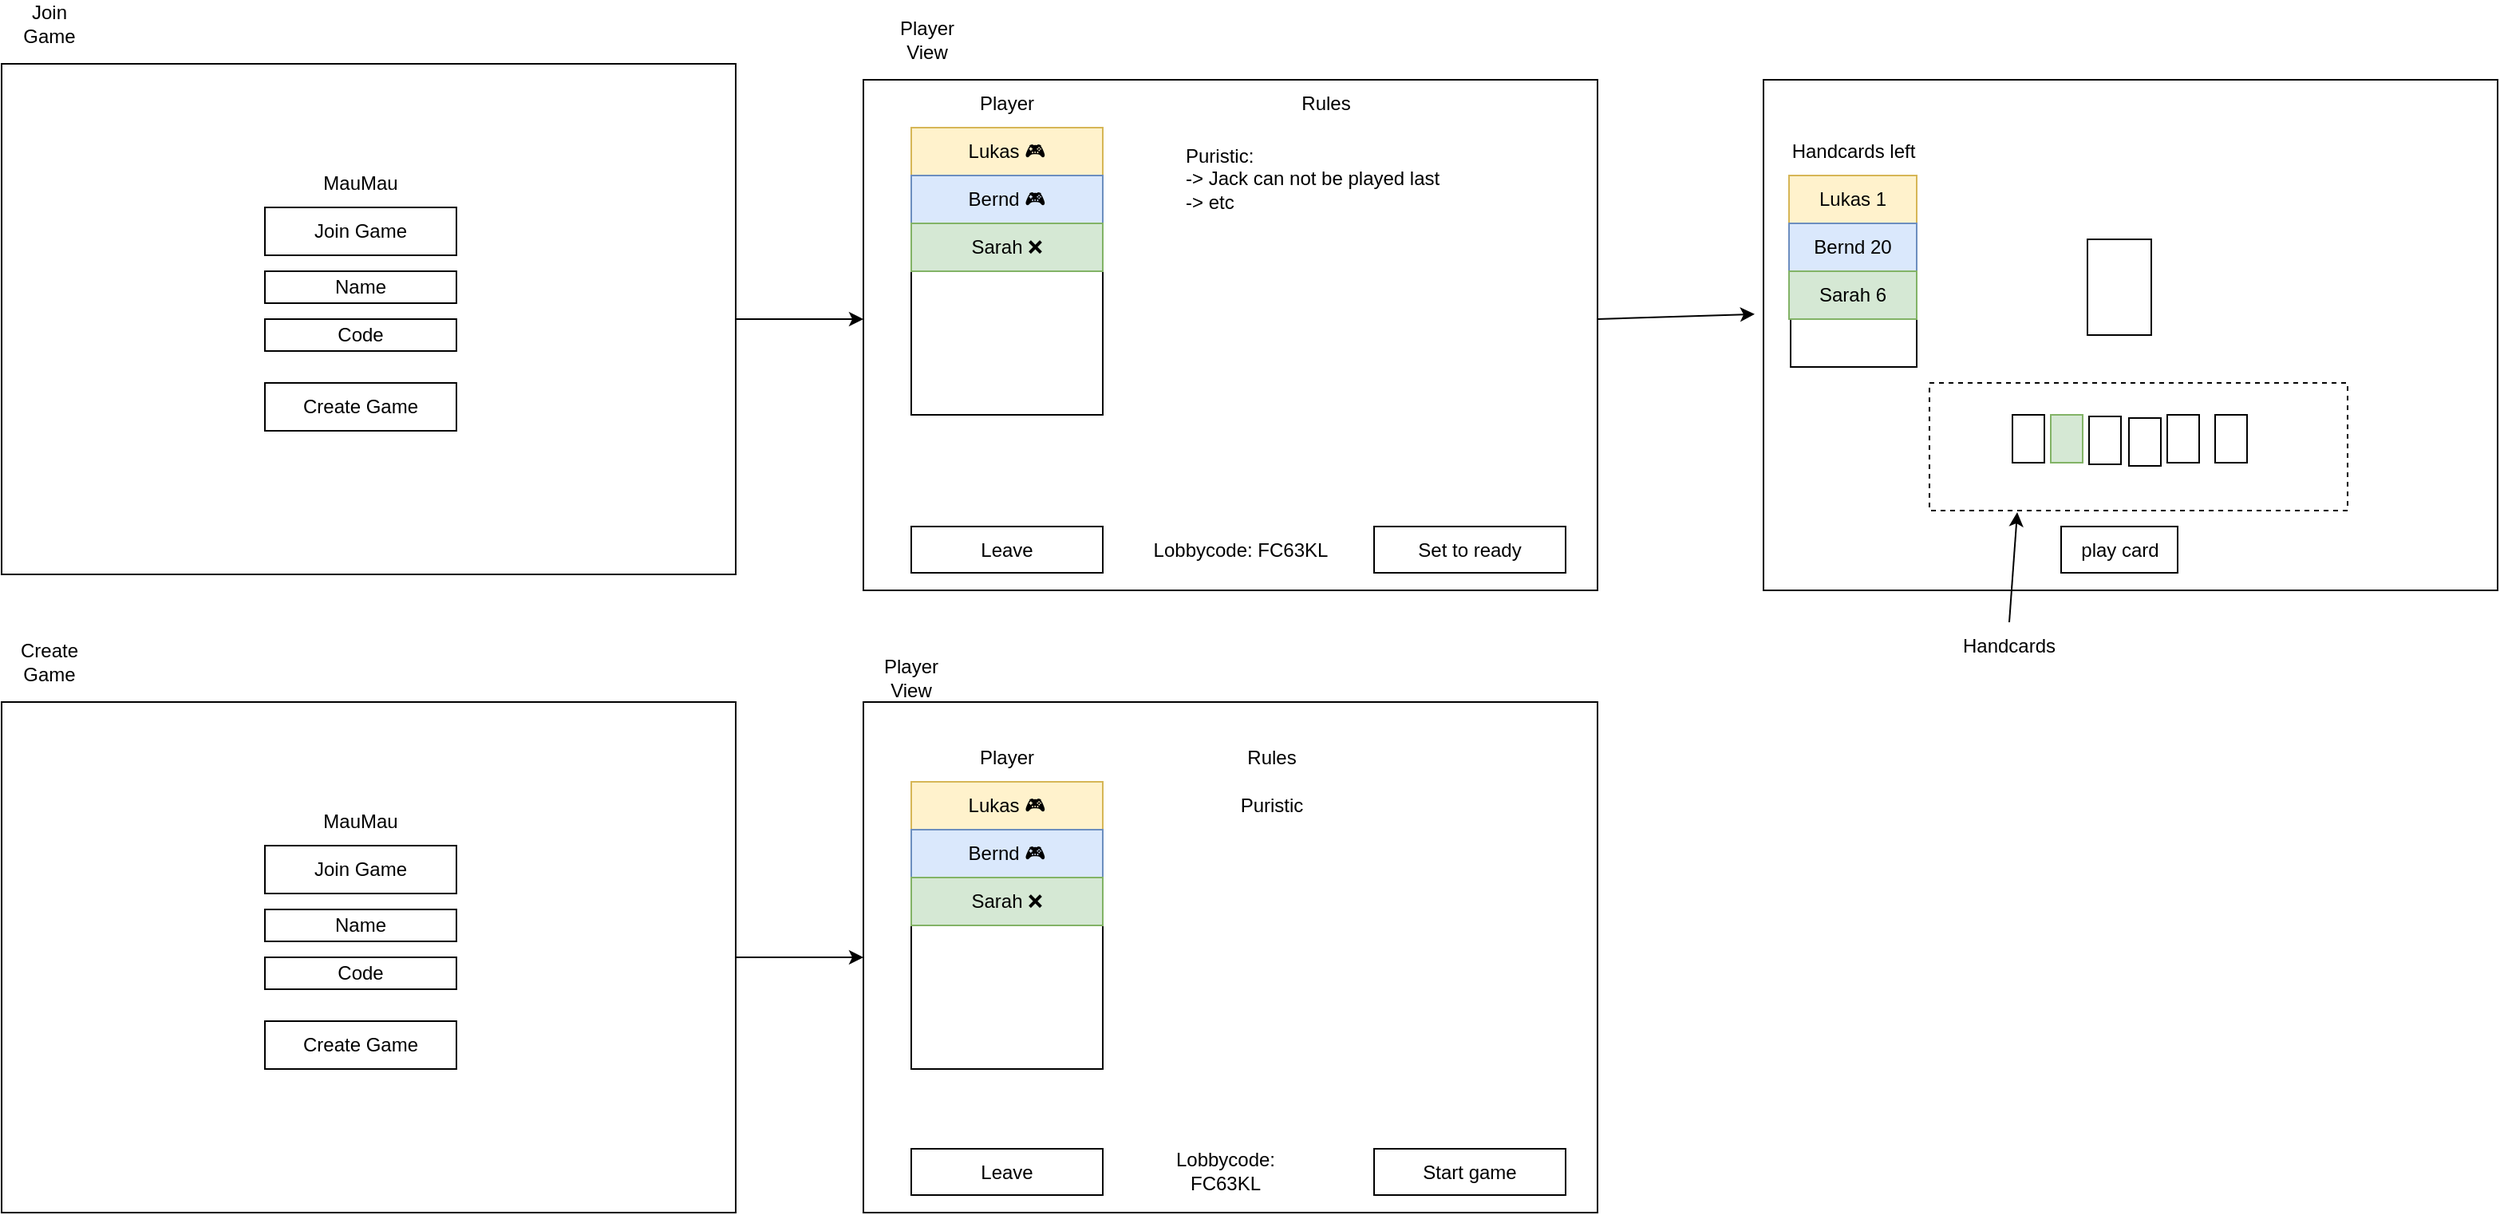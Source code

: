 <mxfile>
    <diagram name="Seite-1" id="Vo2bzJwYtOl2JpAORBUL">
        <mxGraphModel dx="656" dy="514" grid="1" gridSize="10" guides="1" tooltips="1" connect="1" arrows="1" fold="1" page="1" pageScale="1" pageWidth="827" pageHeight="1169" math="0" shadow="0">
            <root>
                <mxCell id="0"/>
                <mxCell id="1" parent="0"/>
                <mxCell id="gM5_TtbuUqLfuSXUXOJD-10" value="" style="rounded=0;whiteSpace=wrap;html=1;movable=1;resizable=1;rotatable=1;deletable=1;editable=1;locked=0;connectable=1;" parent="1" vertex="1">
                    <mxGeometry x="1194" y="240" width="460" height="320" as="geometry"/>
                </mxCell>
                <mxCell id="gM5_TtbuUqLfuSXUXOJD-74" value="" style="rounded=0;whiteSpace=wrap;html=1;dashed=1;" parent="1" vertex="1">
                    <mxGeometry x="1298" y="430" width="262" height="80" as="geometry"/>
                </mxCell>
                <mxCell id="gM5_TtbuUqLfuSXUXOJD-7" value="" style="edgeStyle=orthogonalEdgeStyle;rounded=0;orthogonalLoop=1;jettySize=auto;html=1;" parent="1" source="gM5_TtbuUqLfuSXUXOJD-1" edge="1">
                    <mxGeometry relative="1" as="geometry">
                        <mxPoint x="630" y="390" as="targetPoint"/>
                    </mxGeometry>
                </mxCell>
                <mxCell id="gM5_TtbuUqLfuSXUXOJD-1" value="" style="rounded=0;whiteSpace=wrap;html=1;" parent="1" vertex="1">
                    <mxGeometry x="90" y="230" width="460" height="320" as="geometry"/>
                </mxCell>
                <mxCell id="gM5_TtbuUqLfuSXUXOJD-5" value="Create Game" style="rounded=0;whiteSpace=wrap;html=1;" parent="1" vertex="1">
                    <mxGeometry x="255" y="430" width="120" height="30" as="geometry"/>
                </mxCell>
                <mxCell id="gM5_TtbuUqLfuSXUXOJD-8" value="Join Game" style="text;html=1;strokeColor=none;fillColor=none;align=center;verticalAlign=middle;whiteSpace=wrap;rounded=0;" parent="1" vertex="1">
                    <mxGeometry x="90" y="190" width="60" height="30" as="geometry"/>
                </mxCell>
                <mxCell id="gM5_TtbuUqLfuSXUXOJD-18" value="" style="group" parent="1" vertex="1" connectable="0">
                    <mxGeometry x="1397" y="340" width="40" height="60" as="geometry"/>
                </mxCell>
                <mxCell id="gM5_TtbuUqLfuSXUXOJD-16" value="" style="rounded=0;whiteSpace=wrap;html=1;" parent="gM5_TtbuUqLfuSXUXOJD-18" vertex="1">
                    <mxGeometry width="40" height="60" as="geometry"/>
                </mxCell>
                <mxCell id="gM5_TtbuUqLfuSXUXOJD-17" value="" style="shape=image;html=1;verticalAlign=top;verticalLabelPosition=bottom;labelBackgroundColor=#ffffff;imageAspect=0;aspect=fixed;image=https://cdn0.iconfinder.com/data/icons/phosphor-fill-vol-4/256/spade-fill-128.png" parent="gM5_TtbuUqLfuSXUXOJD-18" vertex="1">
                    <mxGeometry x="8" y="18" width="24" height="24" as="geometry"/>
                </mxCell>
                <mxCell id="gM5_TtbuUqLfuSXUXOJD-19" value="" style="group" parent="1" vertex="1" connectable="0">
                    <mxGeometry x="1350" y="450" width="20" height="30" as="geometry"/>
                </mxCell>
                <mxCell id="gM5_TtbuUqLfuSXUXOJD-20" value="" style="rounded=0;whiteSpace=wrap;html=1;" parent="gM5_TtbuUqLfuSXUXOJD-19" vertex="1">
                    <mxGeometry width="20" height="30" as="geometry"/>
                </mxCell>
                <mxCell id="gM5_TtbuUqLfuSXUXOJD-21" value="" style="shape=image;html=1;verticalAlign=top;verticalLabelPosition=bottom;labelBackgroundColor=#ffffff;imageAspect=0;aspect=fixed;image=https://cdn0.iconfinder.com/data/icons/phosphor-fill-vol-4/256/spade-fill-128.png" parent="gM5_TtbuUqLfuSXUXOJD-19" vertex="1">
                    <mxGeometry x="4" y="9" width="10.667" height="10.667" as="geometry"/>
                </mxCell>
                <mxCell id="gM5_TtbuUqLfuSXUXOJD-22" value="" style="group;fillColor=#d5e8d4;strokeColor=#82b366;" parent="1" vertex="1" connectable="0">
                    <mxGeometry x="1374" y="450" width="20" height="30" as="geometry"/>
                </mxCell>
                <mxCell id="gM5_TtbuUqLfuSXUXOJD-23" value="" style="rounded=0;whiteSpace=wrap;html=1;fillColor=#D5E8D4;strokeColor=#82b366;" parent="gM5_TtbuUqLfuSXUXOJD-22" vertex="1">
                    <mxGeometry width="20" height="30" as="geometry"/>
                </mxCell>
                <mxCell id="gM5_TtbuUqLfuSXUXOJD-24" value="" style="shape=image;html=1;verticalAlign=top;verticalLabelPosition=bottom;labelBackgroundColor=#ffffff;imageAspect=0;aspect=fixed;image=https://cdn0.iconfinder.com/data/icons/phosphor-fill-vol-4/256/spade-fill-128.png" parent="gM5_TtbuUqLfuSXUXOJD-22" vertex="1">
                    <mxGeometry x="4" y="9" width="10.667" height="10.667" as="geometry"/>
                </mxCell>
                <mxCell id="gM5_TtbuUqLfuSXUXOJD-25" value="" style="group" parent="1" vertex="1" connectable="0">
                    <mxGeometry x="1398" y="451" width="20" height="30" as="geometry"/>
                </mxCell>
                <mxCell id="gM5_TtbuUqLfuSXUXOJD-26" value="" style="rounded=0;whiteSpace=wrap;html=1;" parent="gM5_TtbuUqLfuSXUXOJD-25" vertex="1">
                    <mxGeometry width="20" height="30" as="geometry"/>
                </mxCell>
                <mxCell id="gM5_TtbuUqLfuSXUXOJD-27" value="" style="shape=image;html=1;verticalAlign=top;verticalLabelPosition=bottom;labelBackgroundColor=#ffffff;imageAspect=0;aspect=fixed;image=https://cdn0.iconfinder.com/data/icons/phosphor-fill-vol-4/256/spade-fill-128.png" parent="gM5_TtbuUqLfuSXUXOJD-25" vertex="1">
                    <mxGeometry x="4" y="9" width="10.667" height="10.667" as="geometry"/>
                </mxCell>
                <mxCell id="gM5_TtbuUqLfuSXUXOJD-28" value="" style="group" parent="1" vertex="1" connectable="0">
                    <mxGeometry x="1423" y="452" width="20" height="30" as="geometry"/>
                </mxCell>
                <mxCell id="gM5_TtbuUqLfuSXUXOJD-29" value="" style="rounded=0;whiteSpace=wrap;html=1;" parent="gM5_TtbuUqLfuSXUXOJD-28" vertex="1">
                    <mxGeometry width="20" height="30" as="geometry"/>
                </mxCell>
                <mxCell id="gM5_TtbuUqLfuSXUXOJD-30" value="" style="shape=image;html=1;verticalAlign=top;verticalLabelPosition=bottom;labelBackgroundColor=#ffffff;imageAspect=0;aspect=fixed;image=https://cdn0.iconfinder.com/data/icons/phosphor-fill-vol-4/256/spade-fill-128.png" parent="gM5_TtbuUqLfuSXUXOJD-28" vertex="1">
                    <mxGeometry x="4" y="9" width="10.667" height="10.667" as="geometry"/>
                </mxCell>
                <mxCell id="gM5_TtbuUqLfuSXUXOJD-31" value="" style="group" parent="1" vertex="1" connectable="0">
                    <mxGeometry x="1447" y="450" width="20" height="30" as="geometry"/>
                </mxCell>
                <mxCell id="gM5_TtbuUqLfuSXUXOJD-32" value="" style="rounded=0;whiteSpace=wrap;html=1;" parent="gM5_TtbuUqLfuSXUXOJD-31" vertex="1">
                    <mxGeometry width="20" height="30" as="geometry"/>
                </mxCell>
                <mxCell id="gM5_TtbuUqLfuSXUXOJD-33" value="" style="shape=image;html=1;verticalAlign=top;verticalLabelPosition=bottom;labelBackgroundColor=#ffffff;imageAspect=0;aspect=fixed;image=https://cdn0.iconfinder.com/data/icons/phosphor-fill-vol-4/256/spade-fill-128.png" parent="gM5_TtbuUqLfuSXUXOJD-31" vertex="1">
                    <mxGeometry x="4" y="9" width="10.667" height="10.667" as="geometry"/>
                </mxCell>
                <mxCell id="gM5_TtbuUqLfuSXUXOJD-34" value="" style="group" parent="1" vertex="1" connectable="0">
                    <mxGeometry x="1477" y="450" width="20" height="30" as="geometry"/>
                </mxCell>
                <mxCell id="gM5_TtbuUqLfuSXUXOJD-35" value="" style="rounded=0;whiteSpace=wrap;html=1;" parent="gM5_TtbuUqLfuSXUXOJD-34" vertex="1">
                    <mxGeometry width="20" height="30" as="geometry"/>
                </mxCell>
                <mxCell id="gM5_TtbuUqLfuSXUXOJD-36" value="" style="shape=image;html=1;verticalAlign=top;verticalLabelPosition=bottom;labelBackgroundColor=#ffffff;imageAspect=0;aspect=fixed;image=https://cdn0.iconfinder.com/data/icons/phosphor-fill-vol-4/256/spade-fill-128.png" parent="gM5_TtbuUqLfuSXUXOJD-34" vertex="1">
                    <mxGeometry x="4" y="9" width="10.667" height="10.667" as="geometry"/>
                </mxCell>
                <mxCell id="gM5_TtbuUqLfuSXUXOJD-41" value="" style="rounded=0;whiteSpace=wrap;html=1;movable=0;resizable=0;rotatable=0;deletable=0;editable=0;locked=1;connectable=0;" parent="1" vertex="1">
                    <mxGeometry x="630" y="240" width="460" height="320" as="geometry"/>
                </mxCell>
                <mxCell id="gM5_TtbuUqLfuSXUXOJD-63" value="" style="rounded=0;whiteSpace=wrap;html=1;" parent="1" vertex="1">
                    <mxGeometry x="660" y="270" width="120" height="180" as="geometry"/>
                </mxCell>
                <mxCell id="gM5_TtbuUqLfuSXUXOJD-64" value="Player" style="text;html=1;strokeColor=none;fillColor=none;align=center;verticalAlign=middle;whiteSpace=wrap;rounded=0;" parent="1" vertex="1">
                    <mxGeometry x="690" y="240" width="60" height="30" as="geometry"/>
                </mxCell>
                <mxCell id="gM5_TtbuUqLfuSXUXOJD-65" value="Lukas 🎮" style="text;html=1;strokeColor=#d6b656;fillColor=#fff2cc;align=center;verticalAlign=middle;whiteSpace=wrap;rounded=0;" parent="1" vertex="1">
                    <mxGeometry x="660" y="270" width="120" height="30" as="geometry"/>
                </mxCell>
                <mxCell id="gM5_TtbuUqLfuSXUXOJD-66" value="Bernd 🎮" style="text;html=1;strokeColor=#6c8ebf;fillColor=#dae8fc;align=center;verticalAlign=middle;whiteSpace=wrap;rounded=0;" parent="1" vertex="1">
                    <mxGeometry x="660" y="300" width="120" height="30" as="geometry"/>
                </mxCell>
                <mxCell id="gM5_TtbuUqLfuSXUXOJD-67" value="Sarah ❌" style="text;html=1;strokeColor=#82b366;fillColor=#d5e8d4;align=center;verticalAlign=middle;whiteSpace=wrap;rounded=0;" parent="1" vertex="1">
                    <mxGeometry x="660" y="330" width="120" height="30" as="geometry"/>
                </mxCell>
                <mxCell id="gM5_TtbuUqLfuSXUXOJD-68" value="Rules" style="text;html=1;strokeColor=none;fillColor=none;align=center;verticalAlign=middle;whiteSpace=wrap;rounded=0;" parent="1" vertex="1">
                    <mxGeometry x="890" y="240" width="60" height="30" as="geometry"/>
                </mxCell>
                <mxCell id="gM5_TtbuUqLfuSXUXOJD-69" value="&lt;h1&gt;&lt;br&gt;&lt;/h1&gt;&lt;div&gt;Puristic:&lt;/div&gt;&lt;div&gt;-&amp;gt; Jack can not be played last&amp;nbsp;&lt;/div&gt;&lt;div&gt;-&amp;gt; etc&lt;/div&gt;" style="text;html=1;strokeColor=none;fillColor=none;spacing=5;spacingTop=-20;whiteSpace=wrap;overflow=hidden;rounded=0;" parent="1" vertex="1">
                    <mxGeometry x="827" y="230" width="190" height="120" as="geometry"/>
                </mxCell>
                <mxCell id="gM5_TtbuUqLfuSXUXOJD-70" value="Leave" style="rounded=0;whiteSpace=wrap;html=1;" parent="1" vertex="1">
                    <mxGeometry x="660" y="520" width="120" height="29" as="geometry"/>
                </mxCell>
                <mxCell id="gM5_TtbuUqLfuSXUXOJD-71" value="Set to ready" style="rounded=0;whiteSpace=wrap;html=1;" parent="1" vertex="1">
                    <mxGeometry x="950" y="520" width="120" height="29" as="geometry"/>
                </mxCell>
                <mxCell id="gM5_TtbuUqLfuSXUXOJD-72" value="Player View" style="text;html=1;strokeColor=none;fillColor=none;align=center;verticalAlign=middle;whiteSpace=wrap;rounded=0;" parent="1" vertex="1">
                    <mxGeometry x="640" y="200" width="60" height="30" as="geometry"/>
                </mxCell>
                <mxCell id="gM5_TtbuUqLfuSXUXOJD-73" value="" style="endArrow=classic;html=1;rounded=0;entryX=-0.012;entryY=0.459;entryDx=0;entryDy=0;entryPerimeter=0;" parent="1" target="gM5_TtbuUqLfuSXUXOJD-10" edge="1">
                    <mxGeometry width="50" height="50" relative="1" as="geometry">
                        <mxPoint x="1090" y="390" as="sourcePoint"/>
                        <mxPoint x="1170" y="340" as="targetPoint"/>
                    </mxGeometry>
                </mxCell>
                <mxCell id="gM5_TtbuUqLfuSXUXOJD-75" value="Handcards" style="text;html=1;strokeColor=none;fillColor=none;align=center;verticalAlign=middle;whiteSpace=wrap;rounded=0;" parent="1" vertex="1">
                    <mxGeometry x="1318" y="580" width="60" height="30" as="geometry"/>
                </mxCell>
                <mxCell id="gM5_TtbuUqLfuSXUXOJD-76" value="" style="endArrow=classic;html=1;rounded=0;exitX=0.5;exitY=0;exitDx=0;exitDy=0;entryX=0.21;entryY=1.013;entryDx=0;entryDy=0;entryPerimeter=0;" parent="1" source="gM5_TtbuUqLfuSXUXOJD-75" target="gM5_TtbuUqLfuSXUXOJD-74" edge="1">
                    <mxGeometry width="50" height="50" relative="1" as="geometry">
                        <mxPoint x="1360" y="570" as="sourcePoint"/>
                        <mxPoint x="1410" y="520" as="targetPoint"/>
                    </mxGeometry>
                </mxCell>
                <mxCell id="gM5_TtbuUqLfuSXUXOJD-77" value="play card" style="rounded=0;whiteSpace=wrap;html=1;" parent="1" vertex="1">
                    <mxGeometry x="1380.5" y="520" width="73" height="29" as="geometry"/>
                </mxCell>
                <mxCell id="gM5_TtbuUqLfuSXUXOJD-79" value="Handcards left" style="text;html=1;strokeColor=none;fillColor=none;align=center;verticalAlign=middle;whiteSpace=wrap;rounded=0;" parent="1" vertex="1">
                    <mxGeometry x="1205.5" y="270" width="89" height="30" as="geometry"/>
                </mxCell>
                <mxCell id="gM5_TtbuUqLfuSXUXOJD-80" value="" style="rounded=0;whiteSpace=wrap;html=1;" parent="1" vertex="1">
                    <mxGeometry x="1211" y="305" width="79" height="115" as="geometry"/>
                </mxCell>
                <mxCell id="gM5_TtbuUqLfuSXUXOJD-81" value="Lukas 1" style="text;html=1;strokeColor=#d6b656;fillColor=#fff2cc;align=center;verticalAlign=middle;whiteSpace=wrap;rounded=0;" parent="1" vertex="1">
                    <mxGeometry x="1210" y="300" width="80" height="30" as="geometry"/>
                </mxCell>
                <mxCell id="gM5_TtbuUqLfuSXUXOJD-82" value="Bernd 20" style="text;html=1;strokeColor=#6c8ebf;fillColor=#dae8fc;align=center;verticalAlign=middle;whiteSpace=wrap;rounded=0;" parent="1" vertex="1">
                    <mxGeometry x="1210" y="330" width="80" height="30" as="geometry"/>
                </mxCell>
                <mxCell id="gM5_TtbuUqLfuSXUXOJD-83" value="Sarah 6" style="text;html=1;strokeColor=#82b366;fillColor=#d5e8d4;align=center;verticalAlign=middle;whiteSpace=wrap;rounded=0;" parent="1" vertex="1">
                    <mxGeometry x="1210" y="360" width="80" height="30" as="geometry"/>
                </mxCell>
                <mxCell id="gM5_TtbuUqLfuSXUXOJD-91" value="" style="edgeStyle=orthogonalEdgeStyle;rounded=0;orthogonalLoop=1;jettySize=auto;html=1;" parent="1" source="gM5_TtbuUqLfuSXUXOJD-84" target="gM5_TtbuUqLfuSXUXOJD-90" edge="1">
                    <mxGeometry relative="1" as="geometry"/>
                </mxCell>
                <mxCell id="gM5_TtbuUqLfuSXUXOJD-84" value="" style="rounded=0;whiteSpace=wrap;html=1;" parent="1" vertex="1">
                    <mxGeometry x="90" y="630" width="460" height="320" as="geometry"/>
                </mxCell>
                <mxCell id="gM5_TtbuUqLfuSXUXOJD-85" value="MauMau" style="text;html=1;strokeColor=none;fillColor=none;align=center;verticalAlign=middle;whiteSpace=wrap;rounded=0;" parent="1" vertex="1">
                    <mxGeometry x="260" y="690" width="110" height="30" as="geometry"/>
                </mxCell>
                <mxCell id="gM5_TtbuUqLfuSXUXOJD-86" value="Join Game" style="rounded=0;whiteSpace=wrap;html=1;" parent="1" vertex="1">
                    <mxGeometry x="255" y="720" width="120" height="30" as="geometry"/>
                </mxCell>
                <mxCell id="gM5_TtbuUqLfuSXUXOJD-87" value="Create Game" style="rounded=0;whiteSpace=wrap;html=1;" parent="1" vertex="1">
                    <mxGeometry x="255" y="830" width="120" height="30" as="geometry"/>
                </mxCell>
                <mxCell id="gM5_TtbuUqLfuSXUXOJD-88" value="Create Game" style="text;html=1;strokeColor=none;fillColor=none;align=center;verticalAlign=middle;whiteSpace=wrap;rounded=0;" parent="1" vertex="1">
                    <mxGeometry x="90" y="590" width="60" height="30" as="geometry"/>
                </mxCell>
                <mxCell id="gM5_TtbuUqLfuSXUXOJD-89" value="Name" style="rounded=0;whiteSpace=wrap;html=1;" parent="1" vertex="1">
                    <mxGeometry x="255" y="760" width="120" height="20" as="geometry"/>
                </mxCell>
                <mxCell id="gM5_TtbuUqLfuSXUXOJD-90" value="" style="rounded=0;whiteSpace=wrap;html=1;" parent="1" vertex="1">
                    <mxGeometry x="630" y="630" width="460" height="320" as="geometry"/>
                </mxCell>
                <mxCell id="gM5_TtbuUqLfuSXUXOJD-92" value="Leave" style="rounded=0;whiteSpace=wrap;html=1;" parent="1" vertex="1">
                    <mxGeometry x="660" y="910" width="120" height="29" as="geometry"/>
                </mxCell>
                <mxCell id="gM5_TtbuUqLfuSXUXOJD-93" value="Start game" style="rounded=0;whiteSpace=wrap;html=1;" parent="1" vertex="1">
                    <mxGeometry x="950" y="910" width="120" height="29" as="geometry"/>
                </mxCell>
                <mxCell id="gM5_TtbuUqLfuSXUXOJD-94" value="" style="rounded=0;whiteSpace=wrap;html=1;" parent="1" vertex="1">
                    <mxGeometry x="660" y="680" width="120" height="180" as="geometry"/>
                </mxCell>
                <mxCell id="gM5_TtbuUqLfuSXUXOJD-95" value="Player" style="text;html=1;strokeColor=none;fillColor=none;align=center;verticalAlign=middle;whiteSpace=wrap;rounded=0;" parent="1" vertex="1">
                    <mxGeometry x="690" y="650" width="60" height="30" as="geometry"/>
                </mxCell>
                <mxCell id="gM5_TtbuUqLfuSXUXOJD-96" value="Lukas 🎮" style="text;html=1;strokeColor=#d6b656;fillColor=#fff2cc;align=center;verticalAlign=middle;whiteSpace=wrap;rounded=0;" parent="1" vertex="1">
                    <mxGeometry x="660" y="680" width="120" height="30" as="geometry"/>
                </mxCell>
                <mxCell id="gM5_TtbuUqLfuSXUXOJD-97" value="Bernd 🎮" style="text;html=1;strokeColor=#6c8ebf;fillColor=#dae8fc;align=center;verticalAlign=middle;whiteSpace=wrap;rounded=0;" parent="1" vertex="1">
                    <mxGeometry x="660" y="710" width="120" height="30" as="geometry"/>
                </mxCell>
                <mxCell id="gM5_TtbuUqLfuSXUXOJD-98" value="Sarah ❌" style="text;html=1;strokeColor=#82b366;fillColor=#d5e8d4;align=center;verticalAlign=middle;whiteSpace=wrap;rounded=0;" parent="1" vertex="1">
                    <mxGeometry x="660" y="740" width="120" height="30" as="geometry"/>
                </mxCell>
                <mxCell id="gM5_TtbuUqLfuSXUXOJD-99" value="Lobbycode: FC63KL" style="text;html=1;strokeColor=none;fillColor=none;align=center;verticalAlign=middle;whiteSpace=wrap;rounded=0;" parent="1" vertex="1">
                    <mxGeometry x="827" y="909" width="60" height="30" as="geometry"/>
                </mxCell>
                <mxCell id="gM5_TtbuUqLfuSXUXOJD-102" value="" style="shape=image;html=1;verticalAlign=top;verticalLabelPosition=bottom;labelBackgroundColor=#ffffff;imageAspect=0;aspect=fixed;image=https://cdn3.iconfinder.com/data/icons/uidesignicons/radiobutton_yes.png" parent="1" vertex="1">
                    <mxGeometry x="840" y="687" width="16" height="16" as="geometry"/>
                </mxCell>
                <mxCell id="gM5_TtbuUqLfuSXUXOJD-103" value="Puristic" style="text;html=1;strokeColor=none;fillColor=none;align=center;verticalAlign=middle;whiteSpace=wrap;rounded=0;" parent="1" vertex="1">
                    <mxGeometry x="856" y="680" width="60" height="30" as="geometry"/>
                </mxCell>
                <mxCell id="gM5_TtbuUqLfuSXUXOJD-104" value="Code" style="rounded=0;whiteSpace=wrap;html=1;" parent="1" vertex="1">
                    <mxGeometry x="255" y="790" width="120" height="20" as="geometry"/>
                </mxCell>
                <mxCell id="gM5_TtbuUqLfuSXUXOJD-105" value="MauMau" style="text;html=1;strokeColor=none;fillColor=none;align=center;verticalAlign=middle;whiteSpace=wrap;rounded=0;" parent="1" vertex="1">
                    <mxGeometry x="260" y="290" width="110" height="30" as="geometry"/>
                </mxCell>
                <mxCell id="gM5_TtbuUqLfuSXUXOJD-106" value="Join Game" style="rounded=0;whiteSpace=wrap;html=1;" parent="1" vertex="1">
                    <mxGeometry x="255" y="320" width="120" height="30" as="geometry"/>
                </mxCell>
                <mxCell id="gM5_TtbuUqLfuSXUXOJD-107" value="Name" style="rounded=0;whiteSpace=wrap;html=1;" parent="1" vertex="1">
                    <mxGeometry x="255" y="360" width="120" height="20" as="geometry"/>
                </mxCell>
                <mxCell id="gM5_TtbuUqLfuSXUXOJD-108" value="Code" style="rounded=0;whiteSpace=wrap;html=1;" parent="1" vertex="1">
                    <mxGeometry x="255" y="390" width="120" height="20" as="geometry"/>
                </mxCell>
                <mxCell id="gM5_TtbuUqLfuSXUXOJD-109" value="Rules" style="text;html=1;strokeColor=none;fillColor=none;align=center;verticalAlign=middle;whiteSpace=wrap;rounded=0;" parent="1" vertex="1">
                    <mxGeometry x="856" y="650" width="60" height="30" as="geometry"/>
                </mxCell>
                <mxCell id="gM5_TtbuUqLfuSXUXOJD-113" value="Player View" style="text;html=1;strokeColor=none;fillColor=none;align=center;verticalAlign=middle;whiteSpace=wrap;rounded=0;" parent="1" vertex="1">
                    <mxGeometry x="630" y="600" width="60" height="30" as="geometry"/>
                </mxCell>
                <mxCell id="2" value="Lobbycode: FC63KL" style="text;html=1;strokeColor=none;fillColor=none;align=center;verticalAlign=middle;whiteSpace=wrap;rounded=0;" parent="1" vertex="1">
                    <mxGeometry x="810" y="520" width="113" height="30" as="geometry"/>
                </mxCell>
            </root>
        </mxGraphModel>
    </diagram>
</mxfile>